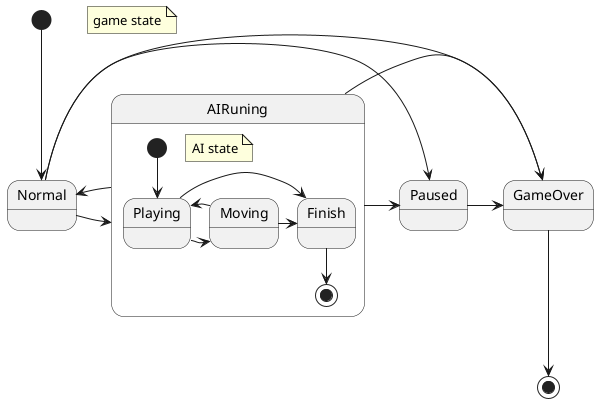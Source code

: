 @startuml
note "game state" as N1

[*] --> Normal
Normal -> Paused
Normal -> AIRuning
Normal -> GameOver
AIRuning -> Normal
AIRuning -> Paused
AIRuning -> GameOver
Paused -> GameOver
GameOver --> [*]

state AIRuning{
    note "AI state" as N2
    [*] --> Playing
    Playing -> Moving
    Moving -> Playing
    Playing -> Finish
    Moving -> Finish
    Finish --> [*]
}
@enduml
